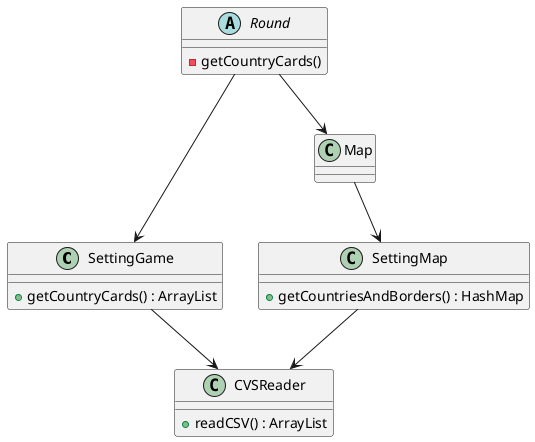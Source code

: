 @startuml

class SettingGame{
+ getCountryCards() : ArrayList
}

class SettingMap{
+ getCountriesAndBorders() : HashMap
}

abstract Round{
- getCountryCards()
}

class Map{
}

class CVSReader{
+ readCSV() : ArrayList
}

Round --> SettingGame
Round --> Map

SettingGame --> CVSReader
SettingMap --> CVSReader

Map --> SettingMap
@enduml